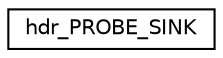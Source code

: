 digraph "Graphical Class Hierarchy"
{
 // LATEX_PDF_SIZE
  edge [fontname="Helvetica",fontsize="10",labelfontname="Helvetica",labelfontsize="10"];
  node [fontname="Helvetica",fontsize="10",shape=record];
  rankdir="LR";
  Node0 [label="hdr_PROBE_SINK",height=0.2,width=0.4,color="black", fillcolor="white", style="filled",URL="$structhdr__PROBE__SINK.html",tooltip="Header of the PROBE message."];
}
